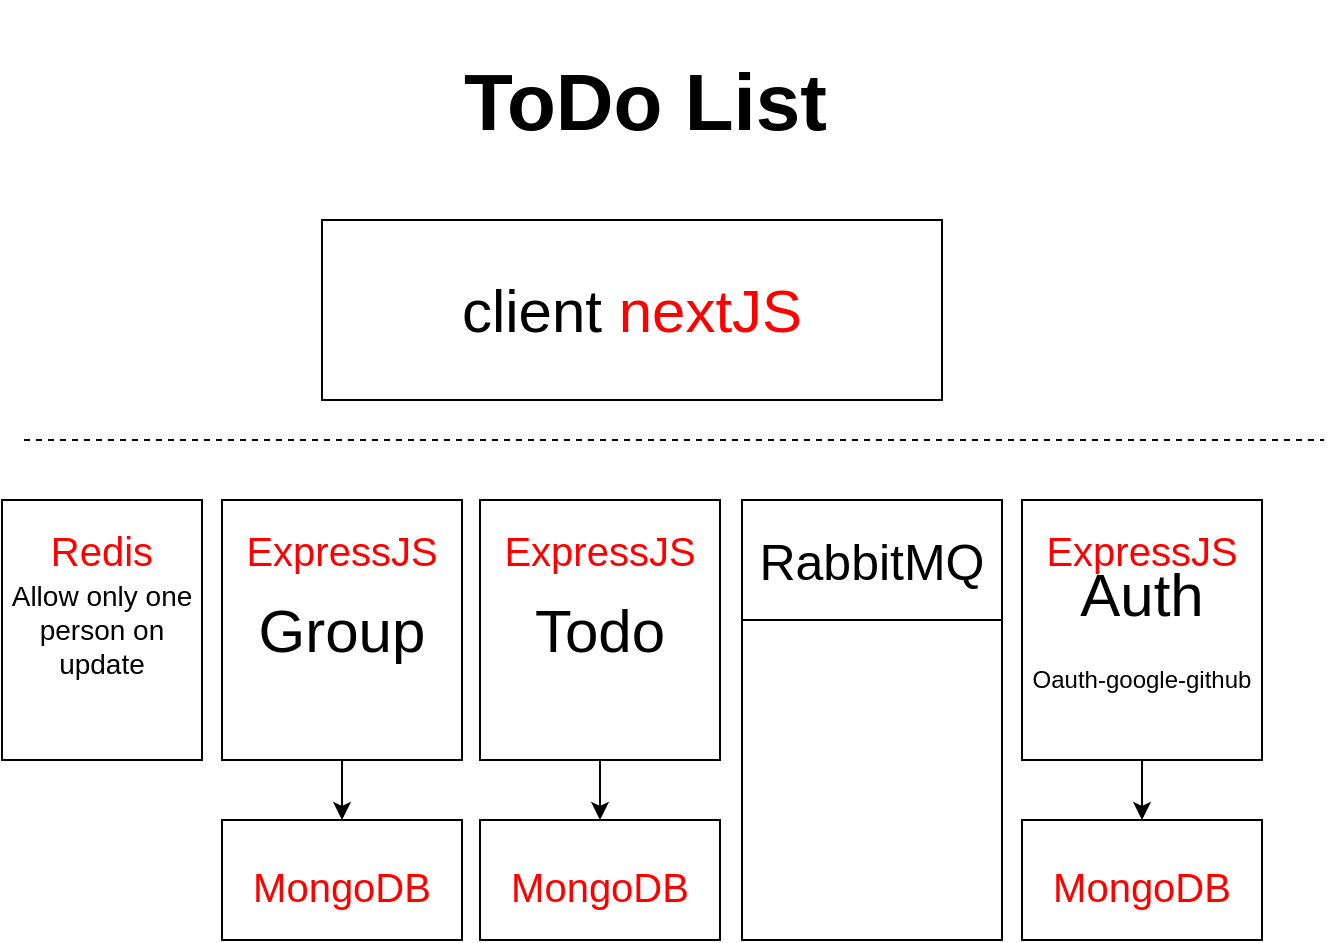 <mxfile>
    <diagram id="HDwmCHCDb6d26ePYv1gX" name="Page-1">
        <mxGraphModel dx="1421" dy="532" grid="1" gridSize="10" guides="1" tooltips="1" connect="1" arrows="1" fold="1" page="1" pageScale="1" pageWidth="827" pageHeight="1169" background="#ffffff" math="0" shadow="0">
            <root>
                <mxCell id="0"/>
                <mxCell id="1" parent="0"/>
                <mxCell id="O1P1b6u8nso_QOeiBwt5-1" value="&lt;span style=&quot;font-size: 30px;&quot;&gt;client &lt;font color=&quot;#ff0000&quot;&gt;nextJS&lt;/font&gt;&lt;br&gt;&lt;/span&gt;" style="rounded=0;whiteSpace=wrap;html=1;" parent="1" vertex="1">
                    <mxGeometry x="259" y="170" width="310" height="90" as="geometry"/>
                </mxCell>
                <mxCell id="gF5L-ClVsSQP7lW-zP8s-2" style="edgeStyle=orthogonalEdgeStyle;rounded=0;orthogonalLoop=1;jettySize=auto;html=1;entryX=0.5;entryY=0;entryDx=0;entryDy=0;" parent="1" source="O1P1b6u8nso_QOeiBwt5-4" target="gF5L-ClVsSQP7lW-zP8s-1" edge="1">
                    <mxGeometry relative="1" as="geometry"/>
                </mxCell>
                <mxCell id="O1P1b6u8nso_QOeiBwt5-4" value="Todo" style="rounded=0;whiteSpace=wrap;html=1;fontSize=30;" parent="1" vertex="1">
                    <mxGeometry x="338" y="310" width="120" height="130" as="geometry"/>
                </mxCell>
                <mxCell id="gF5L-ClVsSQP7lW-zP8s-1" value="&lt;font color=&quot;#ff0000&quot; style=&quot;font-size: 20px;&quot;&gt;MongoDB&lt;/font&gt;" style="rounded=0;whiteSpace=wrap;html=1;fontSize=30;" parent="1" vertex="1">
                    <mxGeometry x="338" y="470" width="120" height="60" as="geometry"/>
                </mxCell>
                <mxCell id="gF5L-ClVsSQP7lW-zP8s-6" value="" style="rounded=0;whiteSpace=wrap;html=1;fontSize=25;" parent="1" vertex="1">
                    <mxGeometry x="469" y="310" width="130" height="220" as="geometry"/>
                </mxCell>
                <mxCell id="gF5L-ClVsSQP7lW-zP8s-7" value="RabbitMQ" style="rounded=0;whiteSpace=wrap;html=1;fontSize=25;" parent="1" vertex="1">
                    <mxGeometry x="469" y="310" width="130" height="60" as="geometry"/>
                </mxCell>
                <mxCell id="gF5L-ClVsSQP7lW-zP8s-9" style="edgeStyle=orthogonalEdgeStyle;rounded=0;orthogonalLoop=1;jettySize=auto;html=1;entryX=0.5;entryY=0;entryDx=0;entryDy=0;" parent="1" source="gF5L-ClVsSQP7lW-zP8s-10" target="gF5L-ClVsSQP7lW-zP8s-11" edge="1">
                    <mxGeometry relative="1" as="geometry"/>
                </mxCell>
                <mxCell id="gF5L-ClVsSQP7lW-zP8s-10" value="Auth&lt;br style=&quot;font-size: 14px&quot;&gt;&lt;font style=&quot;font-size: 12px&quot;&gt;Oauth-google-github&lt;/font&gt;" style="rounded=0;whiteSpace=wrap;html=1;fontSize=30;" parent="1" vertex="1">
                    <mxGeometry x="609" y="310" width="120" height="130" as="geometry"/>
                </mxCell>
                <mxCell id="gF5L-ClVsSQP7lW-zP8s-11" value="&lt;span style=&quot;color: rgb(255, 0, 0); font-size: 20px;&quot;&gt;MongoDB&lt;/span&gt;" style="rounded=0;whiteSpace=wrap;html=1;fontSize=30;" parent="1" vertex="1">
                    <mxGeometry x="609" y="470" width="120" height="60" as="geometry"/>
                </mxCell>
                <mxCell id="gF5L-ClVsSQP7lW-zP8s-12" value="" style="endArrow=none;dashed=1;html=1;rounded=0;fontSize=20;fontColor=#FF0000;" parent="1" edge="1">
                    <mxGeometry width="50" height="50" relative="1" as="geometry">
                        <mxPoint x="110" y="280" as="sourcePoint"/>
                        <mxPoint x="760" y="280" as="targetPoint"/>
                    </mxGeometry>
                </mxCell>
                <mxCell id="gF5L-ClVsSQP7lW-zP8s-13" value="&lt;h1&gt;&lt;font color=&quot;#000000&quot;&gt;ToDo List&lt;/font&gt;&lt;/h1&gt;" style="text;html=1;strokeColor=none;fillColor=none;spacing=5;spacingTop=-20;whiteSpace=wrap;overflow=hidden;rounded=0;fontSize=20;fontColor=#FF0000;" parent="1" vertex="1">
                    <mxGeometry x="325" y="70" width="190" height="80" as="geometry"/>
                </mxCell>
                <mxCell id="gF5L-ClVsSQP7lW-zP8s-17" value="ExpressJS" style="text;html=1;strokeColor=none;fillColor=none;align=center;verticalAlign=middle;whiteSpace=wrap;rounded=0;fontSize=20;fontColor=#FF0000;" parent="1" vertex="1">
                    <mxGeometry x="348" y="320" width="100" height="30" as="geometry"/>
                </mxCell>
                <mxCell id="gF5L-ClVsSQP7lW-zP8s-18" value="ExpressJS" style="text;html=1;strokeColor=none;fillColor=none;align=center;verticalAlign=middle;whiteSpace=wrap;rounded=0;fontSize=20;fontColor=#FF0000;" parent="1" vertex="1">
                    <mxGeometry x="619" y="320" width="100" height="30" as="geometry"/>
                </mxCell>
                <mxCell id="2" style="edgeStyle=orthogonalEdgeStyle;rounded=0;orthogonalLoop=1;jettySize=auto;html=1;entryX=0.5;entryY=0;entryDx=0;entryDy=0;" parent="1" source="3" target="4" edge="1">
                    <mxGeometry relative="1" as="geometry"/>
                </mxCell>
                <mxCell id="3" value="Group" style="rounded=0;whiteSpace=wrap;html=1;fontSize=30;" parent="1" vertex="1">
                    <mxGeometry x="209" y="310" width="120" height="130" as="geometry"/>
                </mxCell>
                <mxCell id="4" value="&lt;font color=&quot;#ff0000&quot; style=&quot;font-size: 20px;&quot;&gt;MongoDB&lt;/font&gt;" style="rounded=0;whiteSpace=wrap;html=1;fontSize=30;" parent="1" vertex="1">
                    <mxGeometry x="209" y="470" width="120" height="60" as="geometry"/>
                </mxCell>
                <mxCell id="5" value="ExpressJS" style="text;html=1;strokeColor=none;fillColor=none;align=center;verticalAlign=middle;whiteSpace=wrap;rounded=0;fontSize=20;fontColor=#FF0000;" parent="1" vertex="1">
                    <mxGeometry x="219" y="320" width="100" height="30" as="geometry"/>
                </mxCell>
                <mxCell id="76k6Pg_ikLqjMXlGlqFL-6" value="&lt;font style=&quot;font-size: 14px&quot;&gt;Allow only one person on update&lt;/font&gt;" style="rounded=0;whiteSpace=wrap;html=1;" parent="1" vertex="1">
                    <mxGeometry x="99" y="310" width="100" height="130" as="geometry"/>
                </mxCell>
                <mxCell id="76k6Pg_ikLqjMXlGlqFL-7" value="Redis" style="text;html=1;strokeColor=none;fillColor=none;align=center;verticalAlign=middle;whiteSpace=wrap;rounded=0;fontSize=20;fontColor=#FF0000;" parent="1" vertex="1">
                    <mxGeometry x="99" y="320" width="100" height="30" as="geometry"/>
                </mxCell>
            </root>
        </mxGraphModel>
    </diagram>
    <diagram id="kNeOJjnv65M7sDIE50Z1" name="第2頁">
        <mxGraphModel dx="1421" dy="684" grid="1" gridSize="10" guides="1" tooltips="1" connect="1" arrows="1" fold="1" page="1" pageScale="1" pageWidth="827" pageHeight="1169" math="0" shadow="0">
            <root>
                <mxCell id="o2rCxQrs2q715OUxCT-L-0"/>
                <mxCell id="o2rCxQrs2q715OUxCT-L-1" parent="o2rCxQrs2q715OUxCT-L-0"/>
                <mxCell id="o2rCxQrs2q715OUxCT-L-52" value="User" style="shape=table;startSize=30;container=1;collapsible=0;childLayout=tableLayout;fontStyle=1;align=center;pointerEvents=1;rounded=0;shadow=0;sketch=0;fontSize=20;swimlaneFillColor=default;fillColor=#dae8fc;strokeColor=#6c8ebf;labelBackgroundColor=none;labelBorderColor=none;gradientColor=none;" parent="o2rCxQrs2q715OUxCT-L-1" vertex="1">
                    <mxGeometry x="40" y="40" width="210" height="123" as="geometry"/>
                </mxCell>
                <mxCell id="o2rCxQrs2q715OUxCT-L-53" value="" style="shape=partialRectangle;whiteSpace=wrap;collapsible=0;dropTarget=0;pointerEvents=0;fillColor=none;top=0;left=0;bottom=0;right=0;points=[[0,0.5],[1,0.5]];portConstraint=eastwest;rounded=0;shadow=0;sketch=0;fontSize=12;labelBackgroundColor=none;labelBorderColor=none;" parent="o2rCxQrs2q715OUxCT-L-52" vertex="1">
                    <mxGeometry y="30" width="210" height="47" as="geometry"/>
                </mxCell>
                <mxCell id="o2rCxQrs2q715OUxCT-L-65" value="email" style="shape=partialRectangle;whiteSpace=wrap;connectable=0;fillColor=none;top=0;left=0;bottom=0;right=0;overflow=hidden;pointerEvents=1;rounded=0;shadow=0;sketch=0;fontSize=20;labelBackgroundColor=none;labelBorderColor=none;" parent="o2rCxQrs2q715OUxCT-L-53" vertex="1">
                    <mxGeometry width="105" height="47" as="geometry">
                        <mxRectangle width="105" height="47" as="alternateBounds"/>
                    </mxGeometry>
                </mxCell>
                <mxCell id="o2rCxQrs2q715OUxCT-L-54" value="string" style="shape=partialRectangle;whiteSpace=wrap;connectable=0;fillColor=none;top=0;left=0;bottom=0;right=0;overflow=hidden;pointerEvents=1;rounded=0;shadow=0;sketch=0;fontSize=20;labelBackgroundColor=none;labelBorderColor=none;" parent="o2rCxQrs2q715OUxCT-L-53" vertex="1">
                    <mxGeometry x="105" width="105" height="47" as="geometry">
                        <mxRectangle width="105" height="47" as="alternateBounds"/>
                    </mxGeometry>
                </mxCell>
                <mxCell id="o2rCxQrs2q715OUxCT-L-57" value="" style="shape=partialRectangle;whiteSpace=wrap;collapsible=0;dropTarget=0;pointerEvents=0;fillColor=none;top=0;left=0;bottom=0;right=0;points=[[0,0.5],[1,0.5]];portConstraint=eastwest;rounded=0;shadow=0;sketch=0;fontSize=12;labelBackgroundColor=none;labelBorderColor=none;" parent="o2rCxQrs2q715OUxCT-L-52" vertex="1">
                    <mxGeometry y="77" width="210" height="46" as="geometry"/>
                </mxCell>
                <mxCell id="o2rCxQrs2q715OUxCT-L-66" value="password" style="shape=partialRectangle;whiteSpace=wrap;connectable=0;fillColor=none;top=0;left=0;bottom=0;right=0;overflow=hidden;pointerEvents=1;rounded=0;shadow=0;sketch=0;fontSize=20;labelBackgroundColor=none;labelBorderColor=none;" parent="o2rCxQrs2q715OUxCT-L-57" vertex="1">
                    <mxGeometry width="105" height="46" as="geometry">
                        <mxRectangle width="105" height="46" as="alternateBounds"/>
                    </mxGeometry>
                </mxCell>
                <mxCell id="o2rCxQrs2q715OUxCT-L-58" value="string" style="shape=partialRectangle;whiteSpace=wrap;connectable=0;fillColor=none;top=0;left=0;bottom=0;right=0;overflow=hidden;pointerEvents=1;rounded=0;shadow=0;sketch=0;fontSize=20;labelBackgroundColor=none;labelBorderColor=none;" parent="o2rCxQrs2q715OUxCT-L-57" vertex="1">
                    <mxGeometry x="105" width="105" height="46" as="geometry">
                        <mxRectangle width="105" height="46" as="alternateBounds"/>
                    </mxGeometry>
                </mxCell>
                <mxCell id="o2rCxQrs2q715OUxCT-L-68" value="Todo" style="shape=table;startSize=30;container=1;collapsible=0;childLayout=tableLayout;fontStyle=1;align=center;pointerEvents=1;rounded=0;shadow=0;sketch=0;fontSize=20;swimlaneFillColor=default;fillColor=#dae8fc;strokeColor=#6c8ebf;labelBackgroundColor=none;labelBorderColor=none;gradientColor=none;" parent="o2rCxQrs2q715OUxCT-L-1" vertex="1">
                    <mxGeometry x="560" y="10" width="210" height="218" as="geometry"/>
                </mxCell>
                <mxCell id="o2rCxQrs2q715OUxCT-L-69" value="" style="shape=partialRectangle;whiteSpace=wrap;collapsible=0;dropTarget=0;pointerEvents=0;fillColor=none;top=0;left=0;bottom=0;right=0;points=[[0,0.5],[1,0.5]];portConstraint=eastwest;rounded=0;shadow=0;sketch=0;fontSize=12;labelBackgroundColor=none;labelBorderColor=none;" parent="o2rCxQrs2q715OUxCT-L-68" vertex="1">
                    <mxGeometry y="30" width="210" height="39" as="geometry"/>
                </mxCell>
                <mxCell id="o2rCxQrs2q715OUxCT-L-70" value="title" style="shape=partialRectangle;whiteSpace=wrap;connectable=0;fillColor=none;top=0;left=0;bottom=0;right=0;overflow=hidden;pointerEvents=1;rounded=0;shadow=0;sketch=0;fontSize=20;labelBackgroundColor=none;labelBorderColor=none;" parent="o2rCxQrs2q715OUxCT-L-69" vertex="1">
                    <mxGeometry width="105" height="39" as="geometry">
                        <mxRectangle width="105" height="39" as="alternateBounds"/>
                    </mxGeometry>
                </mxCell>
                <mxCell id="o2rCxQrs2q715OUxCT-L-71" value="string" style="shape=partialRectangle;whiteSpace=wrap;connectable=0;fillColor=none;top=0;left=0;bottom=0;right=0;overflow=hidden;pointerEvents=1;rounded=0;shadow=0;sketch=0;fontSize=20;labelBackgroundColor=none;labelBorderColor=none;" parent="o2rCxQrs2q715OUxCT-L-69" vertex="1">
                    <mxGeometry x="105" width="105" height="39" as="geometry">
                        <mxRectangle width="105" height="39" as="alternateBounds"/>
                    </mxGeometry>
                </mxCell>
                <mxCell id="o2rCxQrs2q715OUxCT-L-72" value="" style="shape=partialRectangle;whiteSpace=wrap;collapsible=0;dropTarget=0;pointerEvents=0;fillColor=none;top=0;left=0;bottom=0;right=0;points=[[0,0.5],[1,0.5]];portConstraint=eastwest;rounded=0;shadow=0;sketch=0;fontSize=12;labelBackgroundColor=none;labelBorderColor=none;" parent="o2rCxQrs2q715OUxCT-L-68" vertex="1">
                    <mxGeometry y="69" width="210" height="35" as="geometry"/>
                </mxCell>
                <mxCell id="o2rCxQrs2q715OUxCT-L-73" value="content" style="shape=partialRectangle;whiteSpace=wrap;connectable=0;fillColor=none;top=0;left=0;bottom=0;right=0;overflow=hidden;pointerEvents=1;rounded=0;shadow=0;sketch=0;fontSize=20;labelBackgroundColor=none;labelBorderColor=none;" parent="o2rCxQrs2q715OUxCT-L-72" vertex="1">
                    <mxGeometry width="105" height="35" as="geometry">
                        <mxRectangle width="105" height="35" as="alternateBounds"/>
                    </mxGeometry>
                </mxCell>
                <mxCell id="o2rCxQrs2q715OUxCT-L-74" value="string" style="shape=partialRectangle;whiteSpace=wrap;connectable=0;fillColor=none;top=0;left=0;bottom=0;right=0;overflow=hidden;pointerEvents=1;rounded=0;shadow=0;sketch=0;fontSize=20;labelBackgroundColor=none;labelBorderColor=none;" parent="o2rCxQrs2q715OUxCT-L-72" vertex="1">
                    <mxGeometry x="105" width="105" height="35" as="geometry">
                        <mxRectangle width="105" height="35" as="alternateBounds"/>
                    </mxGeometry>
                </mxCell>
                <mxCell id="o2rCxQrs2q715OUxCT-L-75" style="shape=partialRectangle;whiteSpace=wrap;collapsible=0;dropTarget=0;pointerEvents=0;fillColor=none;top=0;left=0;bottom=0;right=0;points=[[0,0.5],[1,0.5]];portConstraint=eastwest;rounded=0;shadow=0;sketch=0;fontSize=12;labelBackgroundColor=none;labelBorderColor=none;" parent="o2rCxQrs2q715OUxCT-L-68" vertex="1">
                    <mxGeometry y="104" width="210" height="38" as="geometry"/>
                </mxCell>
                <mxCell id="o2rCxQrs2q715OUxCT-L-76" value="userId" style="shape=partialRectangle;whiteSpace=wrap;connectable=0;fillColor=none;top=0;left=0;bottom=0;right=0;overflow=hidden;pointerEvents=1;rounded=0;shadow=0;sketch=0;fontSize=20;labelBackgroundColor=none;labelBorderColor=none;" parent="o2rCxQrs2q715OUxCT-L-75" vertex="1">
                    <mxGeometry width="105" height="38" as="geometry">
                        <mxRectangle width="105" height="38" as="alternateBounds"/>
                    </mxGeometry>
                </mxCell>
                <mxCell id="o2rCxQrs2q715OUxCT-L-77" value="string" style="shape=partialRectangle;whiteSpace=wrap;connectable=0;fillColor=none;top=0;left=0;bottom=0;right=0;overflow=hidden;pointerEvents=1;rounded=0;shadow=0;sketch=0;fontSize=20;labelBackgroundColor=none;labelBorderColor=none;" parent="o2rCxQrs2q715OUxCT-L-75" vertex="1">
                    <mxGeometry x="105" width="105" height="38" as="geometry">
                        <mxRectangle width="105" height="38" as="alternateBounds"/>
                    </mxGeometry>
                </mxCell>
                <mxCell id="piiGVLoHhksso8CYTRYM-14" style="shape=partialRectangle;whiteSpace=wrap;collapsible=0;dropTarget=0;pointerEvents=0;fillColor=none;top=0;left=0;bottom=0;right=0;points=[[0,0.5],[1,0.5]];portConstraint=eastwest;rounded=0;shadow=0;sketch=0;fontSize=12;labelBackgroundColor=none;labelBorderColor=none;" vertex="1" parent="o2rCxQrs2q715OUxCT-L-68">
                    <mxGeometry y="142" width="210" height="38" as="geometry"/>
                </mxCell>
                <mxCell id="piiGVLoHhksso8CYTRYM-15" value="userEmail" style="shape=partialRectangle;whiteSpace=wrap;connectable=0;fillColor=none;top=0;left=0;bottom=0;right=0;overflow=hidden;pointerEvents=1;rounded=0;shadow=0;sketch=0;fontSize=20;labelBackgroundColor=none;labelBorderColor=none;" vertex="1" parent="piiGVLoHhksso8CYTRYM-14">
                    <mxGeometry width="105" height="38" as="geometry">
                        <mxRectangle width="105" height="38" as="alternateBounds"/>
                    </mxGeometry>
                </mxCell>
                <mxCell id="piiGVLoHhksso8CYTRYM-16" value="string" style="shape=partialRectangle;whiteSpace=wrap;connectable=0;fillColor=none;top=0;left=0;bottom=0;right=0;overflow=hidden;pointerEvents=1;rounded=0;shadow=0;sketch=0;fontSize=20;labelBackgroundColor=none;labelBorderColor=none;" vertex="1" parent="piiGVLoHhksso8CYTRYM-14">
                    <mxGeometry x="105" width="105" height="38" as="geometry">
                        <mxRectangle width="105" height="38" as="alternateBounds"/>
                    </mxGeometry>
                </mxCell>
                <mxCell id="piiGVLoHhksso8CYTRYM-17" style="shape=partialRectangle;whiteSpace=wrap;collapsible=0;dropTarget=0;pointerEvents=0;fillColor=none;top=0;left=0;bottom=0;right=0;points=[[0,0.5],[1,0.5]];portConstraint=eastwest;rounded=0;shadow=0;sketch=0;fontSize=12;labelBackgroundColor=none;labelBorderColor=none;" vertex="1" parent="o2rCxQrs2q715OUxCT-L-68">
                    <mxGeometry y="180" width="210" height="38" as="geometry"/>
                </mxCell>
                <mxCell id="piiGVLoHhksso8CYTRYM-18" value="createdAt" style="shape=partialRectangle;whiteSpace=wrap;connectable=0;fillColor=none;top=0;left=0;bottom=0;right=0;overflow=hidden;pointerEvents=1;rounded=0;shadow=0;sketch=0;fontSize=20;labelBackgroundColor=none;labelBorderColor=none;" vertex="1" parent="piiGVLoHhksso8CYTRYM-17">
                    <mxGeometry width="105" height="38" as="geometry">
                        <mxRectangle width="105" height="38" as="alternateBounds"/>
                    </mxGeometry>
                </mxCell>
                <mxCell id="piiGVLoHhksso8CYTRYM-19" value="string" style="shape=partialRectangle;whiteSpace=wrap;connectable=0;fillColor=none;top=0;left=0;bottom=0;right=0;overflow=hidden;pointerEvents=1;rounded=0;shadow=0;sketch=0;fontSize=20;labelBackgroundColor=none;labelBorderColor=none;" vertex="1" parent="piiGVLoHhksso8CYTRYM-17">
                    <mxGeometry x="105" width="105" height="38" as="geometry">
                        <mxRectangle width="105" height="38" as="alternateBounds"/>
                    </mxGeometry>
                </mxCell>
                <mxCell id="GUaRKHb3KNpF5MCqsxgn-0" value="Group" style="shape=table;startSize=30;container=1;collapsible=0;childLayout=tableLayout;fontStyle=1;align=center;pointerEvents=1;rounded=0;shadow=0;sketch=0;fontSize=20;swimlaneFillColor=default;fillColor=#dae8fc;strokeColor=#6c8ebf;labelBackgroundColor=none;labelBorderColor=none;gradientColor=none;" parent="o2rCxQrs2q715OUxCT-L-1" vertex="1">
                    <mxGeometry x="290" y="40" width="210" height="169" as="geometry"/>
                </mxCell>
                <mxCell id="GUaRKHb3KNpF5MCqsxgn-1" value="" style="shape=partialRectangle;whiteSpace=wrap;collapsible=0;dropTarget=0;pointerEvents=0;fillColor=none;top=0;left=0;bottom=0;right=0;points=[[0,0.5],[1,0.5]];portConstraint=eastwest;rounded=0;shadow=0;sketch=0;fontSize=12;labelBackgroundColor=none;labelBorderColor=none;" parent="GUaRKHb3KNpF5MCqsxgn-0" vertex="1">
                    <mxGeometry y="30" width="210" height="47" as="geometry"/>
                </mxCell>
                <mxCell id="GUaRKHb3KNpF5MCqsxgn-2" value="TodoId" style="shape=partialRectangle;whiteSpace=wrap;connectable=0;fillColor=none;top=0;left=0;bottom=0;right=0;overflow=hidden;pointerEvents=1;rounded=0;shadow=0;sketch=0;fontSize=20;labelBackgroundColor=none;labelBorderColor=none;" parent="GUaRKHb3KNpF5MCqsxgn-1" vertex="1">
                    <mxGeometry width="105" height="47" as="geometry">
                        <mxRectangle width="105" height="47" as="alternateBounds"/>
                    </mxGeometry>
                </mxCell>
                <mxCell id="GUaRKHb3KNpF5MCqsxgn-3" value="Ref Todo" style="shape=partialRectangle;whiteSpace=wrap;connectable=0;fillColor=none;top=0;left=0;bottom=0;right=0;overflow=hidden;pointerEvents=1;rounded=0;shadow=0;sketch=0;fontSize=20;labelBackgroundColor=none;labelBorderColor=none;" parent="GUaRKHb3KNpF5MCqsxgn-1" vertex="1">
                    <mxGeometry x="105" width="105" height="47" as="geometry">
                        <mxRectangle width="105" height="47" as="alternateBounds"/>
                    </mxGeometry>
                </mxCell>
                <mxCell id="E9ndGb-GjxetoJuvbahn-0" style="shape=partialRectangle;whiteSpace=wrap;collapsible=0;dropTarget=0;pointerEvents=0;fillColor=none;top=0;left=0;bottom=0;right=0;points=[[0,0.5],[1,0.5]];portConstraint=eastwest;rounded=0;shadow=0;sketch=0;fontSize=12;labelBackgroundColor=none;labelBorderColor=none;" vertex="1" parent="GUaRKHb3KNpF5MCqsxgn-0">
                    <mxGeometry y="77" width="210" height="46" as="geometry"/>
                </mxCell>
                <mxCell id="E9ndGb-GjxetoJuvbahn-1" value="userId" style="shape=partialRectangle;whiteSpace=wrap;connectable=0;fillColor=none;top=0;left=0;bottom=0;right=0;overflow=hidden;pointerEvents=1;rounded=0;shadow=0;sketch=0;fontSize=20;labelBackgroundColor=none;labelBorderColor=none;" vertex="1" parent="E9ndGb-GjxetoJuvbahn-0">
                    <mxGeometry width="105" height="46" as="geometry">
                        <mxRectangle width="105" height="46" as="alternateBounds"/>
                    </mxGeometry>
                </mxCell>
                <mxCell id="E9ndGb-GjxetoJuvbahn-2" value="string" style="shape=partialRectangle;whiteSpace=wrap;connectable=0;fillColor=none;top=0;left=0;bottom=0;right=0;overflow=hidden;pointerEvents=1;rounded=0;shadow=0;sketch=0;fontSize=20;labelBackgroundColor=none;labelBorderColor=none;" vertex="1" parent="E9ndGb-GjxetoJuvbahn-0">
                    <mxGeometry x="105" width="105" height="46" as="geometry">
                        <mxRectangle width="105" height="46" as="alternateBounds"/>
                    </mxGeometry>
                </mxCell>
                <mxCell id="GUaRKHb3KNpF5MCqsxgn-4" value="" style="shape=partialRectangle;whiteSpace=wrap;collapsible=0;dropTarget=0;pointerEvents=0;fillColor=none;top=0;left=0;bottom=0;right=0;points=[[0,0.5],[1,0.5]];portConstraint=eastwest;rounded=0;shadow=0;sketch=0;fontSize=12;labelBackgroundColor=none;labelBorderColor=none;" parent="GUaRKHb3KNpF5MCqsxgn-0" vertex="1">
                    <mxGeometry y="123" width="210" height="46" as="geometry"/>
                </mxCell>
                <mxCell id="GUaRKHb3KNpF5MCqsxgn-5" value="member" style="shape=partialRectangle;whiteSpace=wrap;connectable=0;fillColor=none;top=0;left=0;bottom=0;right=0;overflow=hidden;pointerEvents=1;rounded=0;shadow=0;sketch=0;fontSize=20;labelBackgroundColor=none;labelBorderColor=none;" parent="GUaRKHb3KNpF5MCqsxgn-4" vertex="1">
                    <mxGeometry width="105" height="46" as="geometry">
                        <mxRectangle width="105" height="46" as="alternateBounds"/>
                    </mxGeometry>
                </mxCell>
                <mxCell id="GUaRKHb3KNpF5MCqsxgn-6" value="string[]" style="shape=partialRectangle;whiteSpace=wrap;connectable=0;fillColor=none;top=0;left=0;bottom=0;right=0;overflow=hidden;pointerEvents=1;rounded=0;shadow=0;sketch=0;fontSize=20;labelBackgroundColor=none;labelBorderColor=none;" parent="GUaRKHb3KNpF5MCqsxgn-4" vertex="1">
                    <mxGeometry x="105" width="105" height="46" as="geometry">
                        <mxRectangle width="105" height="46" as="alternateBounds"/>
                    </mxGeometry>
                </mxCell>
                <mxCell id="rxuDzsYk6l3-nFHS3t-N-0" value="Auth" style="shape=table;startSize=30;container=1;collapsible=0;childLayout=tableLayout;fontStyle=1;align=center;pointerEvents=1;" parent="o2rCxQrs2q715OUxCT-L-1" vertex="1">
                    <mxGeometry x="127" y="240" width="573" height="190" as="geometry"/>
                </mxCell>
                <mxCell id="rxuDzsYk6l3-nFHS3t-N-1" value="" style="shape=partialRectangle;html=1;whiteSpace=wrap;collapsible=0;dropTarget=0;pointerEvents=0;fillColor=none;top=0;left=0;bottom=0;right=0;points=[[0,0.5],[1,0.5]];portConstraint=eastwest;" parent="rxuDzsYk6l3-nFHS3t-N-0" vertex="1">
                    <mxGeometry y="30" width="573" height="40" as="geometry"/>
                </mxCell>
                <mxCell id="rxuDzsYk6l3-nFHS3t-N-34" value="Sign Up" style="shape=partialRectangle;html=1;whiteSpace=wrap;connectable=0;fillColor=none;top=0;left=0;bottom=0;right=0;overflow=hidden;pointerEvents=1;fontSize=15;" parent="rxuDzsYk6l3-nFHS3t-N-1" vertex="1">
                    <mxGeometry width="93" height="40" as="geometry">
                        <mxRectangle width="93" height="40" as="alternateBounds"/>
                    </mxGeometry>
                </mxCell>
                <mxCell id="rxuDzsYk6l3-nFHS3t-N-2" value="POST" style="shape=partialRectangle;html=1;whiteSpace=wrap;connectable=0;fillColor=none;top=0;left=0;bottom=0;right=0;overflow=hidden;pointerEvents=1;fontSize=15;" parent="rxuDzsYk6l3-nFHS3t-N-1" vertex="1">
                    <mxGeometry x="93" width="93" height="40" as="geometry">
                        <mxRectangle width="93" height="40" as="alternateBounds"/>
                    </mxGeometry>
                </mxCell>
                <mxCell id="rxuDzsYk6l3-nFHS3t-N-3" value="&lt;span style=&quot;font-size: 15px&quot;&gt;/api/users/signup&lt;/span&gt;" style="shape=partialRectangle;html=1;whiteSpace=wrap;connectable=0;fillColor=none;top=0;left=0;bottom=0;right=0;overflow=hidden;pointerEvents=1;fontSize=15;" parent="rxuDzsYk6l3-nFHS3t-N-1" vertex="1">
                    <mxGeometry x="186" width="167" height="40" as="geometry">
                        <mxRectangle width="167" height="40" as="alternateBounds"/>
                    </mxGeometry>
                </mxCell>
                <mxCell id="rxuDzsYk6l3-nFHS3t-N-4" value="{email:string, password: string}" style="shape=partialRectangle;html=1;whiteSpace=wrap;connectable=0;fillColor=none;top=0;left=0;bottom=0;right=0;overflow=hidden;pointerEvents=1;fontSize=15;" parent="rxuDzsYk6l3-nFHS3t-N-1" vertex="1">
                    <mxGeometry x="353" width="220" height="40" as="geometry">
                        <mxRectangle width="220" height="40" as="alternateBounds"/>
                    </mxGeometry>
                </mxCell>
                <mxCell id="rxuDzsYk6l3-nFHS3t-N-5" value="" style="shape=partialRectangle;html=1;whiteSpace=wrap;collapsible=0;dropTarget=0;pointerEvents=0;fillColor=none;top=0;left=0;bottom=0;right=0;points=[[0,0.5],[1,0.5]];portConstraint=eastwest;" parent="rxuDzsYk6l3-nFHS3t-N-0" vertex="1">
                    <mxGeometry y="70" width="573" height="40" as="geometry"/>
                </mxCell>
                <mxCell id="rxuDzsYk6l3-nFHS3t-N-35" value="Sign In" style="shape=partialRectangle;html=1;whiteSpace=wrap;connectable=0;fillColor=none;top=0;left=0;bottom=0;right=0;overflow=hidden;pointerEvents=1;fontSize=15;" parent="rxuDzsYk6l3-nFHS3t-N-5" vertex="1">
                    <mxGeometry width="93" height="40" as="geometry">
                        <mxRectangle width="93" height="40" as="alternateBounds"/>
                    </mxGeometry>
                </mxCell>
                <mxCell id="rxuDzsYk6l3-nFHS3t-N-6" value="POST" style="shape=partialRectangle;html=1;whiteSpace=wrap;connectable=0;fillColor=none;top=0;left=0;bottom=0;right=0;overflow=hidden;pointerEvents=1;fontSize=15;" parent="rxuDzsYk6l3-nFHS3t-N-5" vertex="1">
                    <mxGeometry x="93" width="93" height="40" as="geometry">
                        <mxRectangle width="93" height="40" as="alternateBounds"/>
                    </mxGeometry>
                </mxCell>
                <mxCell id="rxuDzsYk6l3-nFHS3t-N-7" value="&lt;span&gt;/api/users/signin&lt;/span&gt;" style="shape=partialRectangle;html=1;whiteSpace=wrap;connectable=0;fillColor=none;top=0;left=0;bottom=0;right=0;overflow=hidden;pointerEvents=1;fontSize=15;" parent="rxuDzsYk6l3-nFHS3t-N-5" vertex="1">
                    <mxGeometry x="186" width="167" height="40" as="geometry">
                        <mxRectangle width="167" height="40" as="alternateBounds"/>
                    </mxGeometry>
                </mxCell>
                <mxCell id="rxuDzsYk6l3-nFHS3t-N-8" value="{email:string, password: string}" style="shape=partialRectangle;html=1;whiteSpace=wrap;connectable=0;fillColor=none;top=0;left=0;bottom=0;right=0;overflow=hidden;pointerEvents=1;fontSize=15;" parent="rxuDzsYk6l3-nFHS3t-N-5" vertex="1">
                    <mxGeometry x="353" width="220" height="40" as="geometry">
                        <mxRectangle width="220" height="40" as="alternateBounds"/>
                    </mxGeometry>
                </mxCell>
                <mxCell id="rxuDzsYk6l3-nFHS3t-N-9" value="" style="shape=partialRectangle;html=1;whiteSpace=wrap;collapsible=0;dropTarget=0;pointerEvents=0;fillColor=none;top=0;left=0;bottom=0;right=0;points=[[0,0.5],[1,0.5]];portConstraint=eastwest;" parent="rxuDzsYk6l3-nFHS3t-N-0" vertex="1">
                    <mxGeometry y="110" width="573" height="40" as="geometry"/>
                </mxCell>
                <mxCell id="rxuDzsYk6l3-nFHS3t-N-36" value="Sign Out" style="shape=partialRectangle;html=1;whiteSpace=wrap;connectable=0;fillColor=none;top=0;left=0;bottom=0;right=0;overflow=hidden;pointerEvents=1;fontSize=15;" parent="rxuDzsYk6l3-nFHS3t-N-9" vertex="1">
                    <mxGeometry width="93" height="40" as="geometry">
                        <mxRectangle width="93" height="40" as="alternateBounds"/>
                    </mxGeometry>
                </mxCell>
                <mxCell id="rxuDzsYk6l3-nFHS3t-N-10" value="POST" style="shape=partialRectangle;html=1;whiteSpace=wrap;connectable=0;fillColor=none;top=0;left=0;bottom=0;right=0;overflow=hidden;pointerEvents=1;fontSize=15;" parent="rxuDzsYk6l3-nFHS3t-N-9" vertex="1">
                    <mxGeometry x="93" width="93" height="40" as="geometry">
                        <mxRectangle width="93" height="40" as="alternateBounds"/>
                    </mxGeometry>
                </mxCell>
                <mxCell id="rxuDzsYk6l3-nFHS3t-N-11" value="&lt;span&gt;/api/users/signout&lt;/span&gt;" style="shape=partialRectangle;html=1;whiteSpace=wrap;connectable=0;fillColor=none;top=0;left=0;bottom=0;right=0;overflow=hidden;pointerEvents=1;fontSize=15;" parent="rxuDzsYk6l3-nFHS3t-N-9" vertex="1">
                    <mxGeometry x="186" width="167" height="40" as="geometry">
                        <mxRectangle width="167" height="40" as="alternateBounds"/>
                    </mxGeometry>
                </mxCell>
                <mxCell id="rxuDzsYk6l3-nFHS3t-N-12" value="{}" style="shape=partialRectangle;html=1;whiteSpace=wrap;connectable=0;fillColor=none;top=0;left=0;bottom=0;right=0;overflow=hidden;pointerEvents=1;fontSize=15;" parent="rxuDzsYk6l3-nFHS3t-N-9" vertex="1">
                    <mxGeometry x="353" width="220" height="40" as="geometry">
                        <mxRectangle width="220" height="40" as="alternateBounds"/>
                    </mxGeometry>
                </mxCell>
                <mxCell id="rxuDzsYk6l3-nFHS3t-N-13" style="shape=partialRectangle;html=1;whiteSpace=wrap;collapsible=0;dropTarget=0;pointerEvents=0;fillColor=none;top=0;left=0;bottom=0;right=0;points=[[0,0.5],[1,0.5]];portConstraint=eastwest;" parent="rxuDzsYk6l3-nFHS3t-N-0" vertex="1">
                    <mxGeometry y="150" width="573" height="40" as="geometry"/>
                </mxCell>
                <mxCell id="rxuDzsYk6l3-nFHS3t-N-37" value="CurrentUser" style="shape=partialRectangle;html=1;whiteSpace=wrap;connectable=0;fillColor=none;top=0;left=0;bottom=0;right=0;overflow=hidden;pointerEvents=1;fontSize=15;" parent="rxuDzsYk6l3-nFHS3t-N-13" vertex="1">
                    <mxGeometry width="93" height="40" as="geometry">
                        <mxRectangle width="93" height="40" as="alternateBounds"/>
                    </mxGeometry>
                </mxCell>
                <mxCell id="rxuDzsYk6l3-nFHS3t-N-14" value="GET" style="shape=partialRectangle;html=1;whiteSpace=wrap;connectable=0;fillColor=none;top=0;left=0;bottom=0;right=0;overflow=hidden;pointerEvents=1;fontSize=15;" parent="rxuDzsYk6l3-nFHS3t-N-13" vertex="1">
                    <mxGeometry x="93" width="93" height="40" as="geometry">
                        <mxRectangle width="93" height="40" as="alternateBounds"/>
                    </mxGeometry>
                </mxCell>
                <mxCell id="rxuDzsYk6l3-nFHS3t-N-15" value="&lt;span&gt;/api/users/currentuser&lt;/span&gt;" style="shape=partialRectangle;html=1;whiteSpace=wrap;connectable=0;fillColor=none;top=0;left=0;bottom=0;right=0;overflow=hidden;pointerEvents=1;fontSize=15;" parent="rxuDzsYk6l3-nFHS3t-N-13" vertex="1">
                    <mxGeometry x="186" width="167" height="40" as="geometry">
                        <mxRectangle width="167" height="40" as="alternateBounds"/>
                    </mxGeometry>
                </mxCell>
                <mxCell id="rxuDzsYk6l3-nFHS3t-N-16" value="-" style="shape=partialRectangle;html=1;whiteSpace=wrap;connectable=0;fillColor=none;top=0;left=0;bottom=0;right=0;overflow=hidden;pointerEvents=1;fontSize=15;" parent="rxuDzsYk6l3-nFHS3t-N-13" vertex="1">
                    <mxGeometry x="353" width="220" height="40" as="geometry">
                        <mxRectangle width="220" height="40" as="alternateBounds"/>
                    </mxGeometry>
                </mxCell>
                <mxCell id="rxuDzsYk6l3-nFHS3t-N-17" value="Todo" style="shape=table;startSize=30;container=1;collapsible=0;childLayout=tableLayout;fontStyle=1;align=center;pointerEvents=1;" parent="o2rCxQrs2q715OUxCT-L-1" vertex="1">
                    <mxGeometry x="127" y="450" width="573" height="190" as="geometry"/>
                </mxCell>
                <mxCell id="rxuDzsYk6l3-nFHS3t-N-18" value="" style="shape=partialRectangle;html=1;whiteSpace=wrap;collapsible=0;dropTarget=0;pointerEvents=0;fillColor=none;top=0;left=0;bottom=0;right=0;points=[[0,0.5],[1,0.5]];portConstraint=eastwest;" parent="rxuDzsYk6l3-nFHS3t-N-17" vertex="1">
                    <mxGeometry y="30" width="573" height="40" as="geometry"/>
                </mxCell>
                <mxCell id="rxuDzsYk6l3-nFHS3t-N-42" value="Get all todos" style="shape=partialRectangle;html=1;whiteSpace=wrap;connectable=0;fillColor=none;top=0;left=0;bottom=0;right=0;overflow=hidden;pointerEvents=1;fontSize=15;" parent="rxuDzsYk6l3-nFHS3t-N-18" vertex="1">
                    <mxGeometry width="93" height="40" as="geometry">
                        <mxRectangle width="93" height="40" as="alternateBounds"/>
                    </mxGeometry>
                </mxCell>
                <mxCell id="rxuDzsYk6l3-nFHS3t-N-19" value="GET" style="shape=partialRectangle;html=1;whiteSpace=wrap;connectable=0;fillColor=none;top=0;left=0;bottom=0;right=0;overflow=hidden;pointerEvents=1;fontSize=15;" parent="rxuDzsYk6l3-nFHS3t-N-18" vertex="1">
                    <mxGeometry x="93" width="93" height="40" as="geometry">
                        <mxRectangle width="93" height="40" as="alternateBounds"/>
                    </mxGeometry>
                </mxCell>
                <mxCell id="rxuDzsYk6l3-nFHS3t-N-20" value="/api/todo" style="shape=partialRectangle;html=1;whiteSpace=wrap;connectable=0;fillColor=none;top=0;left=0;bottom=0;right=0;overflow=hidden;pointerEvents=1;fontSize=15;" parent="rxuDzsYk6l3-nFHS3t-N-18" vertex="1">
                    <mxGeometry x="186" width="167" height="40" as="geometry">
                        <mxRectangle width="167" height="40" as="alternateBounds"/>
                    </mxGeometry>
                </mxCell>
                <mxCell id="rxuDzsYk6l3-nFHS3t-N-21" value="-" style="shape=partialRectangle;html=1;whiteSpace=wrap;connectable=0;fillColor=none;top=0;left=0;bottom=0;right=0;overflow=hidden;pointerEvents=1;fontSize=15;" parent="rxuDzsYk6l3-nFHS3t-N-18" vertex="1">
                    <mxGeometry x="353" width="220" height="40" as="geometry">
                        <mxRectangle width="220" height="40" as="alternateBounds"/>
                    </mxGeometry>
                </mxCell>
                <mxCell id="rxuDzsYk6l3-nFHS3t-N-22" value="" style="shape=partialRectangle;html=1;whiteSpace=wrap;collapsible=0;dropTarget=0;pointerEvents=0;fillColor=none;top=0;left=0;bottom=0;right=0;points=[[0,0.5],[1,0.5]];portConstraint=eastwest;" parent="rxuDzsYk6l3-nFHS3t-N-17" vertex="1">
                    <mxGeometry y="70" width="573" height="40" as="geometry"/>
                </mxCell>
                <mxCell id="rxuDzsYk6l3-nFHS3t-N-43" value="Get specific todo" style="shape=partialRectangle;html=1;whiteSpace=wrap;connectable=0;fillColor=none;top=0;left=0;bottom=0;right=0;overflow=hidden;pointerEvents=1;fontSize=15;" parent="rxuDzsYk6l3-nFHS3t-N-22" vertex="1">
                    <mxGeometry width="93" height="40" as="geometry">
                        <mxRectangle width="93" height="40" as="alternateBounds"/>
                    </mxGeometry>
                </mxCell>
                <mxCell id="rxuDzsYk6l3-nFHS3t-N-23" value="GET" style="shape=partialRectangle;html=1;whiteSpace=wrap;connectable=0;fillColor=none;top=0;left=0;bottom=0;right=0;overflow=hidden;pointerEvents=1;fontSize=15;" parent="rxuDzsYk6l3-nFHS3t-N-22" vertex="1">
                    <mxGeometry x="93" width="93" height="40" as="geometry">
                        <mxRectangle width="93" height="40" as="alternateBounds"/>
                    </mxGeometry>
                </mxCell>
                <mxCell id="rxuDzsYk6l3-nFHS3t-N-24" value="/api/todo/:id" style="shape=partialRectangle;html=1;whiteSpace=wrap;connectable=0;fillColor=none;top=0;left=0;bottom=0;right=0;overflow=hidden;pointerEvents=1;fontSize=15;" parent="rxuDzsYk6l3-nFHS3t-N-22" vertex="1">
                    <mxGeometry x="186" width="167" height="40" as="geometry">
                        <mxRectangle width="167" height="40" as="alternateBounds"/>
                    </mxGeometry>
                </mxCell>
                <mxCell id="rxuDzsYk6l3-nFHS3t-N-25" value="-" style="shape=partialRectangle;html=1;whiteSpace=wrap;connectable=0;fillColor=none;top=0;left=0;bottom=0;right=0;overflow=hidden;pointerEvents=1;fontSize=15;" parent="rxuDzsYk6l3-nFHS3t-N-22" vertex="1">
                    <mxGeometry x="353" width="220" height="40" as="geometry">
                        <mxRectangle width="220" height="40" as="alternateBounds"/>
                    </mxGeometry>
                </mxCell>
                <mxCell id="rxuDzsYk6l3-nFHS3t-N-26" value="" style="shape=partialRectangle;html=1;whiteSpace=wrap;collapsible=0;dropTarget=0;pointerEvents=0;fillColor=none;top=0;left=0;bottom=0;right=0;points=[[0,0.5],[1,0.5]];portConstraint=eastwest;" parent="rxuDzsYk6l3-nFHS3t-N-17" vertex="1">
                    <mxGeometry y="110" width="573" height="40" as="geometry"/>
                </mxCell>
                <mxCell id="rxuDzsYk6l3-nFHS3t-N-44" value="Create todo" style="shape=partialRectangle;html=1;whiteSpace=wrap;connectable=0;fillColor=none;top=0;left=0;bottom=0;right=0;overflow=hidden;pointerEvents=1;fontSize=15;" parent="rxuDzsYk6l3-nFHS3t-N-26" vertex="1">
                    <mxGeometry width="93" height="40" as="geometry">
                        <mxRectangle width="93" height="40" as="alternateBounds"/>
                    </mxGeometry>
                </mxCell>
                <mxCell id="rxuDzsYk6l3-nFHS3t-N-27" value="POST" style="shape=partialRectangle;html=1;whiteSpace=wrap;connectable=0;fillColor=none;top=0;left=0;bottom=0;right=0;overflow=hidden;pointerEvents=1;fontSize=15;" parent="rxuDzsYk6l3-nFHS3t-N-26" vertex="1">
                    <mxGeometry x="93" width="93" height="40" as="geometry">
                        <mxRectangle width="93" height="40" as="alternateBounds"/>
                    </mxGeometry>
                </mxCell>
                <mxCell id="rxuDzsYk6l3-nFHS3t-N-28" value="&lt;span&gt;/api/todo&lt;/span&gt;" style="shape=partialRectangle;html=1;whiteSpace=wrap;connectable=0;fillColor=none;top=0;left=0;bottom=0;right=0;overflow=hidden;pointerEvents=1;fontSize=15;" parent="rxuDzsYk6l3-nFHS3t-N-26" vertex="1">
                    <mxGeometry x="186" width="167" height="40" as="geometry">
                        <mxRectangle width="167" height="40" as="alternateBounds"/>
                    </mxGeometry>
                </mxCell>
                <mxCell id="rxuDzsYk6l3-nFHS3t-N-29" value="{title:string, content:string}" style="shape=partialRectangle;html=1;whiteSpace=wrap;connectable=0;fillColor=none;top=0;left=0;bottom=0;right=0;overflow=hidden;pointerEvents=1;fontSize=15;" parent="rxuDzsYk6l3-nFHS3t-N-26" vertex="1">
                    <mxGeometry x="353" width="220" height="40" as="geometry">
                        <mxRectangle width="220" height="40" as="alternateBounds"/>
                    </mxGeometry>
                </mxCell>
                <mxCell id="rxuDzsYk6l3-nFHS3t-N-30" style="shape=partialRectangle;html=1;whiteSpace=wrap;collapsible=0;dropTarget=0;pointerEvents=0;fillColor=none;top=0;left=0;bottom=0;right=0;points=[[0,0.5],[1,0.5]];portConstraint=eastwest;" parent="rxuDzsYk6l3-nFHS3t-N-17" vertex="1">
                    <mxGeometry y="150" width="573" height="40" as="geometry"/>
                </mxCell>
                <mxCell id="rxuDzsYk6l3-nFHS3t-N-45" value="Update todo" style="shape=partialRectangle;html=1;whiteSpace=wrap;connectable=0;fillColor=none;top=0;left=0;bottom=0;right=0;overflow=hidden;pointerEvents=1;fontSize=15;" parent="rxuDzsYk6l3-nFHS3t-N-30" vertex="1">
                    <mxGeometry width="93" height="40" as="geometry">
                        <mxRectangle width="93" height="40" as="alternateBounds"/>
                    </mxGeometry>
                </mxCell>
                <mxCell id="rxuDzsYk6l3-nFHS3t-N-31" value="PUT" style="shape=partialRectangle;html=1;whiteSpace=wrap;connectable=0;fillColor=none;top=0;left=0;bottom=0;right=0;overflow=hidden;pointerEvents=1;fontSize=15;" parent="rxuDzsYk6l3-nFHS3t-N-30" vertex="1">
                    <mxGeometry x="93" width="93" height="40" as="geometry">
                        <mxRectangle width="93" height="40" as="alternateBounds"/>
                    </mxGeometry>
                </mxCell>
                <mxCell id="rxuDzsYk6l3-nFHS3t-N-32" value="/api/todo/:id" style="shape=partialRectangle;html=1;whiteSpace=wrap;connectable=0;fillColor=none;top=0;left=0;bottom=0;right=0;overflow=hidden;pointerEvents=1;fontSize=15;" parent="rxuDzsYk6l3-nFHS3t-N-30" vertex="1">
                    <mxGeometry x="186" width="167" height="40" as="geometry">
                        <mxRectangle width="167" height="40" as="alternateBounds"/>
                    </mxGeometry>
                </mxCell>
                <mxCell id="rxuDzsYk6l3-nFHS3t-N-33" value="{title:string, content:string}" style="shape=partialRectangle;html=1;whiteSpace=wrap;connectable=0;fillColor=none;top=0;left=0;bottom=0;right=0;overflow=hidden;pointerEvents=1;fontSize=15;" parent="rxuDzsYk6l3-nFHS3t-N-30" vertex="1">
                    <mxGeometry x="353" width="220" height="40" as="geometry">
                        <mxRectangle width="220" height="40" as="alternateBounds"/>
                    </mxGeometry>
                </mxCell>
                <mxCell id="piiGVLoHhksso8CYTRYM-20" value="Group" style="shape=table;startSize=30;container=1;collapsible=0;childLayout=tableLayout;fontStyle=1;align=center;pointerEvents=1;" vertex="1" parent="o2rCxQrs2q715OUxCT-L-1">
                    <mxGeometry x="127" y="660" width="573" height="190" as="geometry"/>
                </mxCell>
                <mxCell id="piiGVLoHhksso8CYTRYM-21" value="" style="shape=partialRectangle;html=1;whiteSpace=wrap;collapsible=0;dropTarget=0;pointerEvents=0;fillColor=none;top=0;left=0;bottom=0;right=0;points=[[0,0.5],[1,0.5]];portConstraint=eastwest;" vertex="1" parent="piiGVLoHhksso8CYTRYM-20">
                    <mxGeometry y="30" width="573" height="40" as="geometry"/>
                </mxCell>
                <mxCell id="piiGVLoHhksso8CYTRYM-22" value="Add new member" style="shape=partialRectangle;html=1;whiteSpace=wrap;connectable=0;fillColor=none;top=0;left=0;bottom=0;right=0;overflow=hidden;pointerEvents=1;fontSize=15;" vertex="1" parent="piiGVLoHhksso8CYTRYM-21">
                    <mxGeometry width="93" height="40" as="geometry">
                        <mxRectangle width="93" height="40" as="alternateBounds"/>
                    </mxGeometry>
                </mxCell>
                <mxCell id="piiGVLoHhksso8CYTRYM-23" value="POST" style="shape=partialRectangle;html=1;whiteSpace=wrap;connectable=0;fillColor=none;top=0;left=0;bottom=0;right=0;overflow=hidden;pointerEvents=1;fontSize=15;" vertex="1" parent="piiGVLoHhksso8CYTRYM-21">
                    <mxGeometry x="93" width="93" height="40" as="geometry">
                        <mxRectangle width="93" height="40" as="alternateBounds"/>
                    </mxGeometry>
                </mxCell>
                <mxCell id="piiGVLoHhksso8CYTRYM-24" value="/api/group/:todoId" style="shape=partialRectangle;html=1;whiteSpace=wrap;connectable=0;fillColor=none;top=0;left=0;bottom=0;right=0;overflow=hidden;pointerEvents=1;fontSize=15;" vertex="1" parent="piiGVLoHhksso8CYTRYM-21">
                    <mxGeometry x="186" width="167" height="40" as="geometry">
                        <mxRectangle width="167" height="40" as="alternateBounds"/>
                    </mxGeometry>
                </mxCell>
                <mxCell id="piiGVLoHhksso8CYTRYM-25" value="{userId: dtring}" style="shape=partialRectangle;html=1;whiteSpace=wrap;connectable=0;fillColor=none;top=0;left=0;bottom=0;right=0;overflow=hidden;pointerEvents=1;fontSize=15;" vertex="1" parent="piiGVLoHhksso8CYTRYM-21">
                    <mxGeometry x="353" width="220" height="40" as="geometry">
                        <mxRectangle width="220" height="40" as="alternateBounds"/>
                    </mxGeometry>
                </mxCell>
                <mxCell id="piiGVLoHhksso8CYTRYM-26" value="" style="shape=partialRectangle;html=1;whiteSpace=wrap;collapsible=0;dropTarget=0;pointerEvents=0;fillColor=none;top=0;left=0;bottom=0;right=0;points=[[0,0.5],[1,0.5]];portConstraint=eastwest;" vertex="1" parent="piiGVLoHhksso8CYTRYM-20">
                    <mxGeometry y="70" width="573" height="40" as="geometry"/>
                </mxCell>
                <mxCell id="piiGVLoHhksso8CYTRYM-27" value="Delete member" style="shape=partialRectangle;html=1;whiteSpace=wrap;connectable=0;fillColor=none;top=0;left=0;bottom=0;right=0;overflow=hidden;pointerEvents=1;fontSize=15;" vertex="1" parent="piiGVLoHhksso8CYTRYM-26">
                    <mxGeometry width="93" height="40" as="geometry">
                        <mxRectangle width="93" height="40" as="alternateBounds"/>
                    </mxGeometry>
                </mxCell>
                <mxCell id="piiGVLoHhksso8CYTRYM-28" value="DELETE" style="shape=partialRectangle;html=1;whiteSpace=wrap;connectable=0;fillColor=none;top=0;left=0;bottom=0;right=0;overflow=hidden;pointerEvents=1;fontSize=15;" vertex="1" parent="piiGVLoHhksso8CYTRYM-26">
                    <mxGeometry x="93" width="93" height="40" as="geometry">
                        <mxRectangle width="93" height="40" as="alternateBounds"/>
                    </mxGeometry>
                </mxCell>
                <mxCell id="piiGVLoHhksso8CYTRYM-29" value="/api/group/:todoId" style="shape=partialRectangle;html=1;whiteSpace=wrap;connectable=0;fillColor=none;top=0;left=0;bottom=0;right=0;overflow=hidden;pointerEvents=1;fontSize=15;" vertex="1" parent="piiGVLoHhksso8CYTRYM-26">
                    <mxGeometry x="186" width="167" height="40" as="geometry">
                        <mxRectangle width="167" height="40" as="alternateBounds"/>
                    </mxGeometry>
                </mxCell>
                <mxCell id="piiGVLoHhksso8CYTRYM-30" value="{userId: dtring}" style="shape=partialRectangle;html=1;whiteSpace=wrap;connectable=0;fillColor=none;top=0;left=0;bottom=0;right=0;overflow=hidden;pointerEvents=1;fontSize=15;" vertex="1" parent="piiGVLoHhksso8CYTRYM-26">
                    <mxGeometry x="353" width="220" height="40" as="geometry">
                        <mxRectangle width="220" height="40" as="alternateBounds"/>
                    </mxGeometry>
                </mxCell>
                <mxCell id="piiGVLoHhksso8CYTRYM-31" value="" style="shape=partialRectangle;html=1;whiteSpace=wrap;collapsible=0;dropTarget=0;pointerEvents=0;fillColor=none;top=0;left=0;bottom=0;right=0;points=[[0,0.5],[1,0.5]];portConstraint=eastwest;" vertex="1" parent="piiGVLoHhksso8CYTRYM-20">
                    <mxGeometry y="110" width="573" height="40" as="geometry"/>
                </mxCell>
                <mxCell id="piiGVLoHhksso8CYTRYM-32" value="" style="shape=partialRectangle;html=1;whiteSpace=wrap;connectable=0;fillColor=none;top=0;left=0;bottom=0;right=0;overflow=hidden;pointerEvents=1;fontSize=15;" vertex="1" parent="piiGVLoHhksso8CYTRYM-31">
                    <mxGeometry width="93" height="40" as="geometry">
                        <mxRectangle width="93" height="40" as="alternateBounds"/>
                    </mxGeometry>
                </mxCell>
                <mxCell id="piiGVLoHhksso8CYTRYM-33" value="" style="shape=partialRectangle;html=1;whiteSpace=wrap;connectable=0;fillColor=none;top=0;left=0;bottom=0;right=0;overflow=hidden;pointerEvents=1;fontSize=15;" vertex="1" parent="piiGVLoHhksso8CYTRYM-31">
                    <mxGeometry x="93" width="93" height="40" as="geometry">
                        <mxRectangle width="93" height="40" as="alternateBounds"/>
                    </mxGeometry>
                </mxCell>
                <mxCell id="piiGVLoHhksso8CYTRYM-34" value="" style="shape=partialRectangle;html=1;whiteSpace=wrap;connectable=0;fillColor=none;top=0;left=0;bottom=0;right=0;overflow=hidden;pointerEvents=1;fontSize=15;" vertex="1" parent="piiGVLoHhksso8CYTRYM-31">
                    <mxGeometry x="186" width="167" height="40" as="geometry">
                        <mxRectangle width="167" height="40" as="alternateBounds"/>
                    </mxGeometry>
                </mxCell>
                <mxCell id="piiGVLoHhksso8CYTRYM-35" value="" style="shape=partialRectangle;html=1;whiteSpace=wrap;connectable=0;fillColor=none;top=0;left=0;bottom=0;right=0;overflow=hidden;pointerEvents=1;fontSize=15;" vertex="1" parent="piiGVLoHhksso8CYTRYM-31">
                    <mxGeometry x="353" width="220" height="40" as="geometry">
                        <mxRectangle width="220" height="40" as="alternateBounds"/>
                    </mxGeometry>
                </mxCell>
                <mxCell id="piiGVLoHhksso8CYTRYM-36" style="shape=partialRectangle;html=1;whiteSpace=wrap;collapsible=0;dropTarget=0;pointerEvents=0;fillColor=none;top=0;left=0;bottom=0;right=0;points=[[0,0.5],[1,0.5]];portConstraint=eastwest;" vertex="1" parent="piiGVLoHhksso8CYTRYM-20">
                    <mxGeometry y="150" width="573" height="40" as="geometry"/>
                </mxCell>
                <mxCell id="piiGVLoHhksso8CYTRYM-37" value="" style="shape=partialRectangle;html=1;whiteSpace=wrap;connectable=0;fillColor=none;top=0;left=0;bottom=0;right=0;overflow=hidden;pointerEvents=1;fontSize=15;" vertex="1" parent="piiGVLoHhksso8CYTRYM-36">
                    <mxGeometry width="93" height="40" as="geometry">
                        <mxRectangle width="93" height="40" as="alternateBounds"/>
                    </mxGeometry>
                </mxCell>
                <mxCell id="piiGVLoHhksso8CYTRYM-38" value="" style="shape=partialRectangle;html=1;whiteSpace=wrap;connectable=0;fillColor=none;top=0;left=0;bottom=0;right=0;overflow=hidden;pointerEvents=1;fontSize=15;" vertex="1" parent="piiGVLoHhksso8CYTRYM-36">
                    <mxGeometry x="93" width="93" height="40" as="geometry">
                        <mxRectangle width="93" height="40" as="alternateBounds"/>
                    </mxGeometry>
                </mxCell>
                <mxCell id="piiGVLoHhksso8CYTRYM-39" value="" style="shape=partialRectangle;html=1;whiteSpace=wrap;connectable=0;fillColor=none;top=0;left=0;bottom=0;right=0;overflow=hidden;pointerEvents=1;fontSize=15;" vertex="1" parent="piiGVLoHhksso8CYTRYM-36">
                    <mxGeometry x="186" width="167" height="40" as="geometry">
                        <mxRectangle width="167" height="40" as="alternateBounds"/>
                    </mxGeometry>
                </mxCell>
                <mxCell id="piiGVLoHhksso8CYTRYM-40" value="" style="shape=partialRectangle;html=1;whiteSpace=wrap;connectable=0;fillColor=none;top=0;left=0;bottom=0;right=0;overflow=hidden;pointerEvents=1;fontSize=15;" vertex="1" parent="piiGVLoHhksso8CYTRYM-36">
                    <mxGeometry x="353" width="220" height="40" as="geometry">
                        <mxRectangle width="220" height="40" as="alternateBounds"/>
                    </mxGeometry>
                </mxCell>
            </root>
        </mxGraphModel>
    </diagram>
</mxfile>